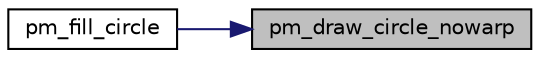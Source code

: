 digraph "pm_draw_circle_nowarp"
{
 // INTERACTIVE_SVG=YES
 // LATEX_PDF_SIZE
  bgcolor="transparent";
  edge [fontname="Helvetica",fontsize="10",labelfontname="Helvetica",labelfontsize="10"];
  node [fontname="Helvetica",fontsize="10",shape=record];
  rankdir="RL";
  Node1 [label="pm_draw_circle_nowarp",height=0.2,width=0.4,color="black", fillcolor="grey75", style="filled", fontcolor="black",tooltip=" "];
  Node1 -> Node2 [dir="back",color="midnightblue",fontsize="10",style="solid",fontname="Helvetica"];
  Node2 [label="pm_fill_circle",height=0.2,width=0.4,color="black",URL="$d8/d26/group__PM__FUNCTION__GROUP.html#ga99523a316a9dba9d75b3f0e1d047ec5c",tooltip=" "];
}
